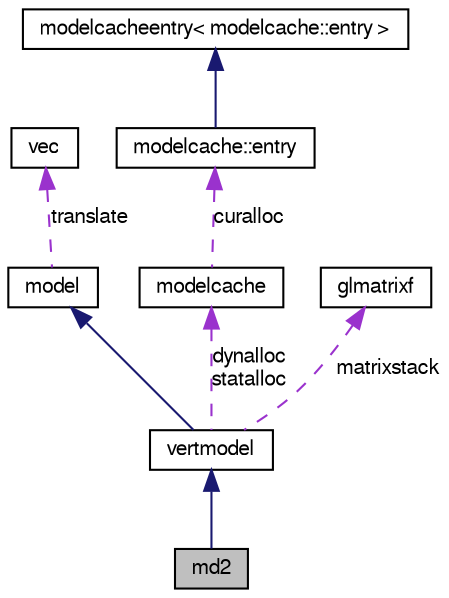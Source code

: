 digraph G
{
  edge [fontname="FreeSans",fontsize="10",labelfontname="FreeSans",labelfontsize="10"];
  node [fontname="FreeSans",fontsize="10",shape=record];
  Node1 [label="md2",height=0.2,width=0.4,color="black", fillcolor="grey75", style="filled" fontcolor="black"];
  Node2 -> Node1 [dir=back,color="midnightblue",fontsize="10",style="solid",fontname="FreeSans"];
  Node2 [label="vertmodel",height=0.2,width=0.4,color="black", fillcolor="white", style="filled",URL="$structvertmodel.html"];
  Node3 -> Node2 [dir=back,color="midnightblue",fontsize="10",style="solid",fontname="FreeSans"];
  Node3 [label="model",height=0.2,width=0.4,color="black", fillcolor="white", style="filled",URL="$structmodel.html"];
  Node4 -> Node3 [dir=back,color="darkorchid3",fontsize="10",style="dashed",label="translate",fontname="FreeSans"];
  Node4 [label="vec",height=0.2,width=0.4,color="black", fillcolor="white", style="filled",URL="$structvec.html"];
  Node5 -> Node2 [dir=back,color="darkorchid3",fontsize="10",style="dashed",label="dynalloc\nstatalloc",fontname="FreeSans"];
  Node5 [label="modelcache",height=0.2,width=0.4,color="black", fillcolor="white", style="filled",URL="$structmodelcache.html"];
  Node6 -> Node5 [dir=back,color="darkorchid3",fontsize="10",style="dashed",label="curalloc",fontname="FreeSans"];
  Node6 [label="modelcache::entry",height=0.2,width=0.4,color="black", fillcolor="white", style="filled",URL="$structmodelcache_1_1entry.html"];
  Node7 -> Node6 [dir=back,color="midnightblue",fontsize="10",style="solid",fontname="FreeSans"];
  Node7 [label="modelcacheentry\< modelcache::entry \>",height=0.2,width=0.4,color="black", fillcolor="white", style="filled",URL="$structmodelcacheentry.html"];
  Node8 -> Node2 [dir=back,color="darkorchid3",fontsize="10",style="dashed",label="matrixstack",fontname="FreeSans"];
  Node8 [label="glmatrixf",height=0.2,width=0.4,color="black", fillcolor="white", style="filled",URL="$structglmatrixf.html"];
}
